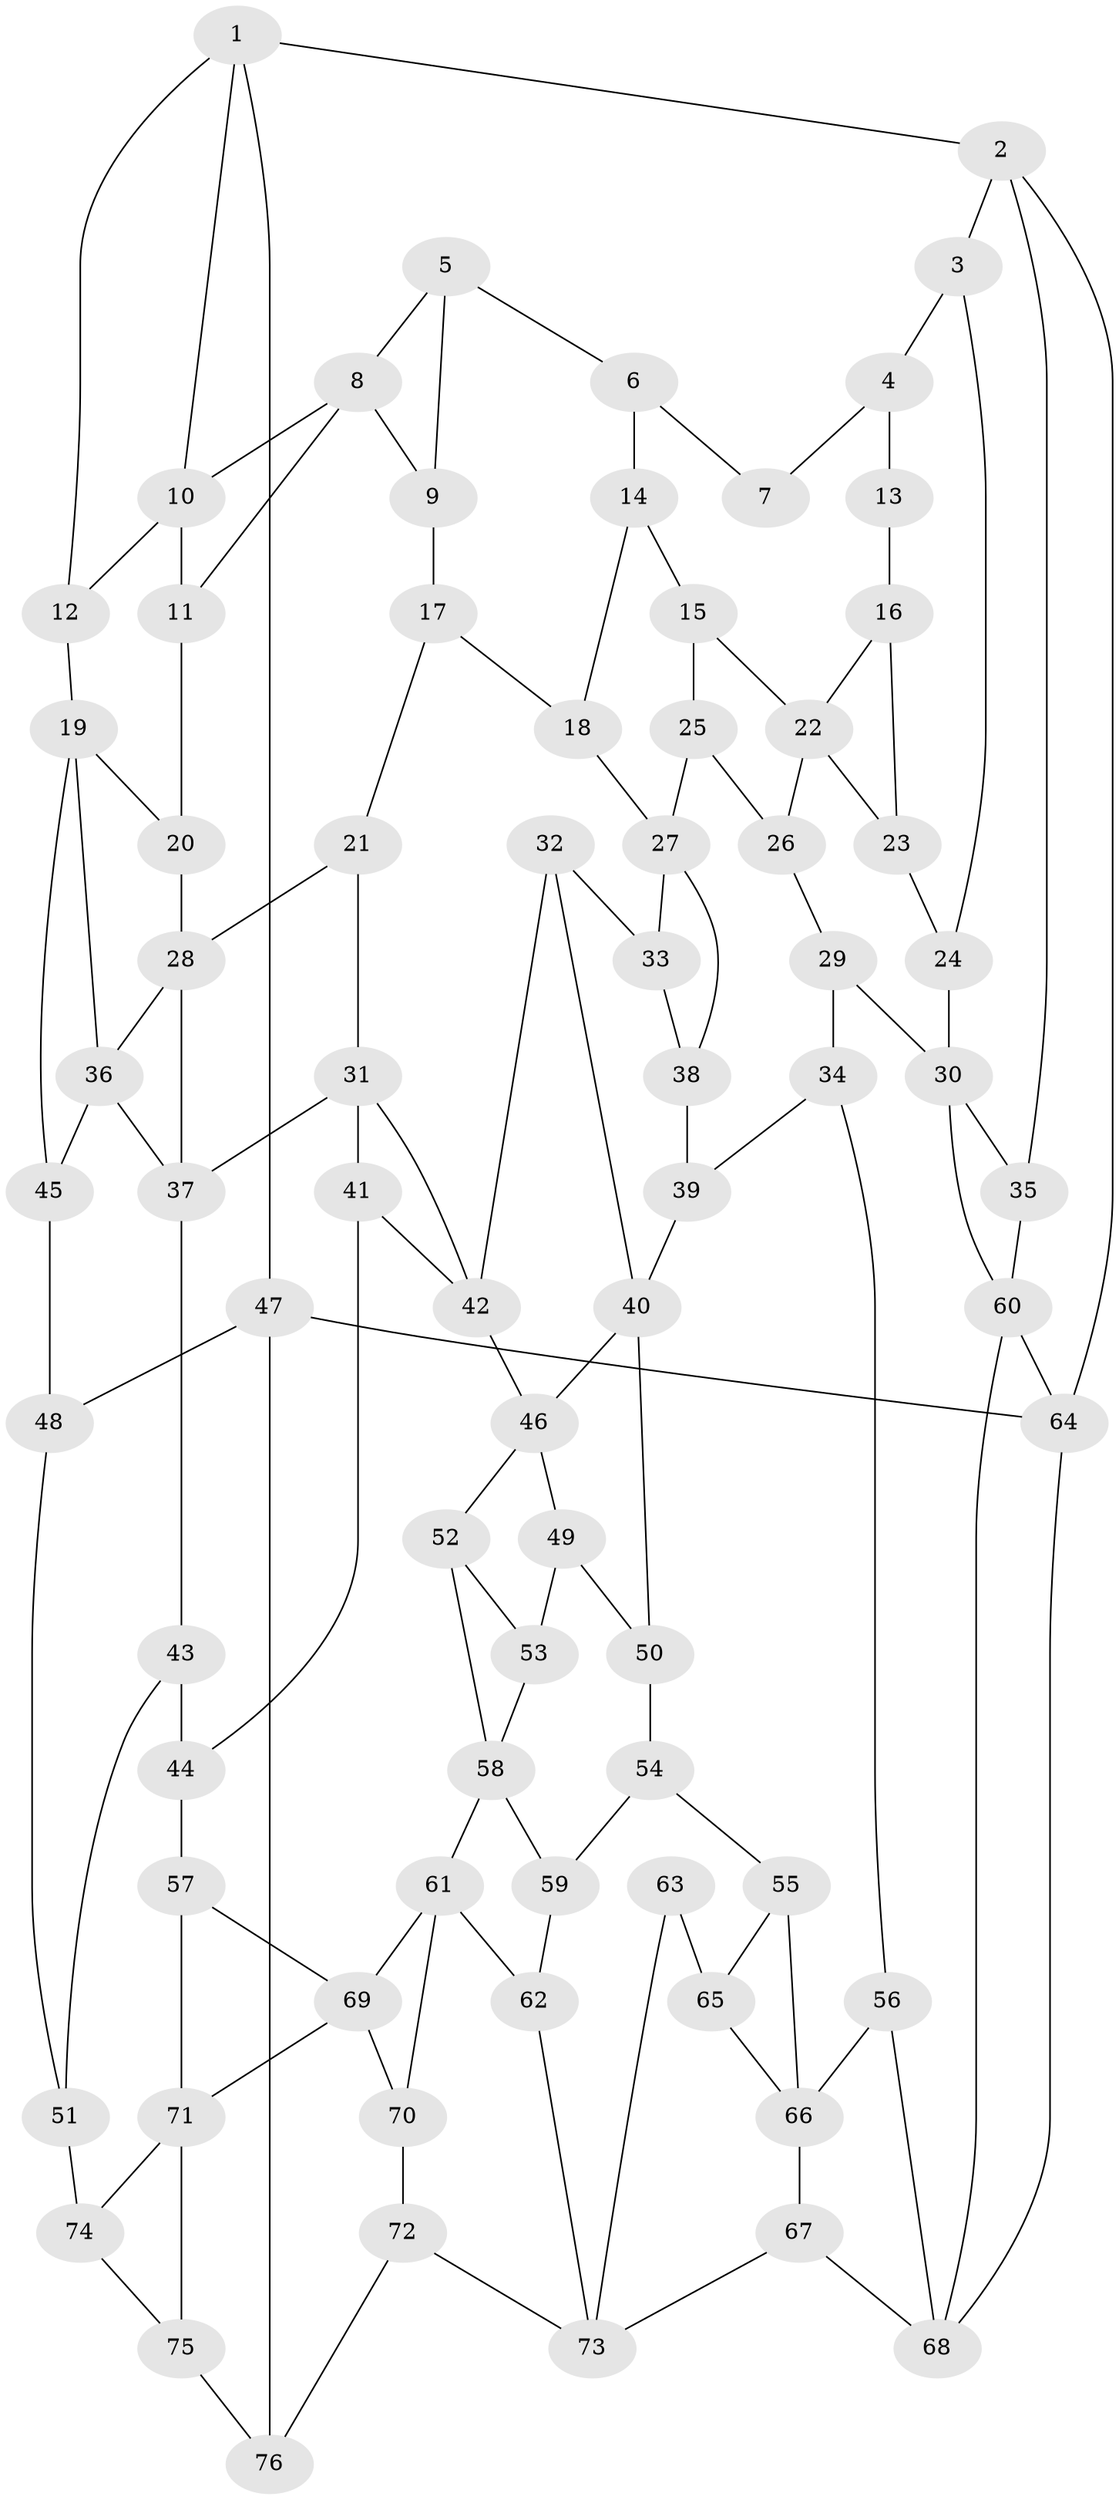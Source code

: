 // original degree distribution, {3: 0.018518518518518517, 4: 0.2222222222222222, 6: 0.2037037037037037, 5: 0.5555555555555556}
// Generated by graph-tools (version 1.1) at 2025/38/03/04/25 23:38:29]
// undirected, 76 vertices, 125 edges
graph export_dot {
  node [color=gray90,style=filled];
  1;
  2;
  3;
  4;
  5;
  6;
  7;
  8;
  9;
  10;
  11;
  12;
  13;
  14;
  15;
  16;
  17;
  18;
  19;
  20;
  21;
  22;
  23;
  24;
  25;
  26;
  27;
  28;
  29;
  30;
  31;
  32;
  33;
  34;
  35;
  36;
  37;
  38;
  39;
  40;
  41;
  42;
  43;
  44;
  45;
  46;
  47;
  48;
  49;
  50;
  51;
  52;
  53;
  54;
  55;
  56;
  57;
  58;
  59;
  60;
  61;
  62;
  63;
  64;
  65;
  66;
  67;
  68;
  69;
  70;
  71;
  72;
  73;
  74;
  75;
  76;
  1 -- 2 [weight=1.0];
  1 -- 10 [weight=1.0];
  1 -- 12 [weight=1.0];
  1 -- 47 [weight=1.0];
  2 -- 3 [weight=1.0];
  2 -- 35 [weight=1.0];
  2 -- 64 [weight=1.0];
  3 -- 4 [weight=1.0];
  3 -- 24 [weight=1.0];
  4 -- 7 [weight=1.0];
  4 -- 13 [weight=1.0];
  5 -- 6 [weight=1.0];
  5 -- 8 [weight=1.0];
  5 -- 9 [weight=1.0];
  6 -- 7 [weight=1.0];
  6 -- 14 [weight=1.0];
  8 -- 9 [weight=1.0];
  8 -- 10 [weight=1.0];
  8 -- 11 [weight=1.0];
  9 -- 17 [weight=1.0];
  10 -- 11 [weight=1.0];
  10 -- 12 [weight=1.0];
  11 -- 20 [weight=1.0];
  12 -- 19 [weight=1.0];
  13 -- 16 [weight=1.0];
  14 -- 15 [weight=1.0];
  14 -- 18 [weight=1.0];
  15 -- 22 [weight=1.0];
  15 -- 25 [weight=1.0];
  16 -- 22 [weight=1.0];
  16 -- 23 [weight=1.0];
  17 -- 18 [weight=1.0];
  17 -- 21 [weight=1.0];
  18 -- 27 [weight=1.0];
  19 -- 20 [weight=1.0];
  19 -- 36 [weight=1.0];
  19 -- 45 [weight=1.0];
  20 -- 28 [weight=1.0];
  21 -- 28 [weight=1.0];
  21 -- 31 [weight=1.0];
  22 -- 23 [weight=1.0];
  22 -- 26 [weight=1.0];
  23 -- 24 [weight=2.0];
  24 -- 30 [weight=1.0];
  25 -- 26 [weight=1.0];
  25 -- 27 [weight=1.0];
  26 -- 29 [weight=1.0];
  27 -- 33 [weight=1.0];
  27 -- 38 [weight=1.0];
  28 -- 36 [weight=1.0];
  28 -- 37 [weight=1.0];
  29 -- 30 [weight=1.0];
  29 -- 34 [weight=1.0];
  30 -- 35 [weight=1.0];
  30 -- 60 [weight=1.0];
  31 -- 37 [weight=1.0];
  31 -- 41 [weight=1.0];
  31 -- 42 [weight=1.0];
  32 -- 33 [weight=1.0];
  32 -- 40 [weight=1.0];
  32 -- 42 [weight=1.0];
  33 -- 38 [weight=1.0];
  34 -- 39 [weight=1.0];
  34 -- 56 [weight=1.0];
  35 -- 60 [weight=1.0];
  36 -- 37 [weight=1.0];
  36 -- 45 [weight=1.0];
  37 -- 43 [weight=1.0];
  38 -- 39 [weight=2.0];
  39 -- 40 [weight=1.0];
  40 -- 46 [weight=1.0];
  40 -- 50 [weight=1.0];
  41 -- 42 [weight=1.0];
  41 -- 44 [weight=1.0];
  42 -- 46 [weight=1.0];
  43 -- 44 [weight=1.0];
  43 -- 51 [weight=1.0];
  44 -- 57 [weight=1.0];
  45 -- 48 [weight=1.0];
  46 -- 49 [weight=1.0];
  46 -- 52 [weight=1.0];
  47 -- 48 [weight=1.0];
  47 -- 64 [weight=1.0];
  47 -- 76 [weight=1.0];
  48 -- 51 [weight=1.0];
  49 -- 50 [weight=1.0];
  49 -- 53 [weight=2.0];
  50 -- 54 [weight=1.0];
  51 -- 74 [weight=2.0];
  52 -- 53 [weight=1.0];
  52 -- 58 [weight=1.0];
  53 -- 58 [weight=1.0];
  54 -- 55 [weight=1.0];
  54 -- 59 [weight=1.0];
  55 -- 65 [weight=1.0];
  55 -- 66 [weight=1.0];
  56 -- 66 [weight=1.0];
  56 -- 68 [weight=1.0];
  57 -- 69 [weight=1.0];
  57 -- 71 [weight=1.0];
  58 -- 59 [weight=1.0];
  58 -- 61 [weight=1.0];
  59 -- 62 [weight=1.0];
  60 -- 64 [weight=1.0];
  60 -- 68 [weight=1.0];
  61 -- 62 [weight=1.0];
  61 -- 69 [weight=1.0];
  61 -- 70 [weight=1.0];
  62 -- 73 [weight=1.0];
  63 -- 65 [weight=2.0];
  63 -- 73 [weight=1.0];
  64 -- 68 [weight=1.0];
  65 -- 66 [weight=1.0];
  66 -- 67 [weight=1.0];
  67 -- 68 [weight=1.0];
  67 -- 73 [weight=1.0];
  69 -- 70 [weight=1.0];
  69 -- 71 [weight=1.0];
  70 -- 72 [weight=1.0];
  71 -- 74 [weight=1.0];
  71 -- 75 [weight=1.0];
  72 -- 73 [weight=1.0];
  72 -- 76 [weight=1.0];
  74 -- 75 [weight=1.0];
  75 -- 76 [weight=1.0];
}
